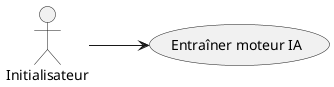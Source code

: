 @startuml
left to right direction
actor Initialisateur as Init

usecase "Entraîner moteur IA" as trainIA

Init --> trainIA
@enduml
